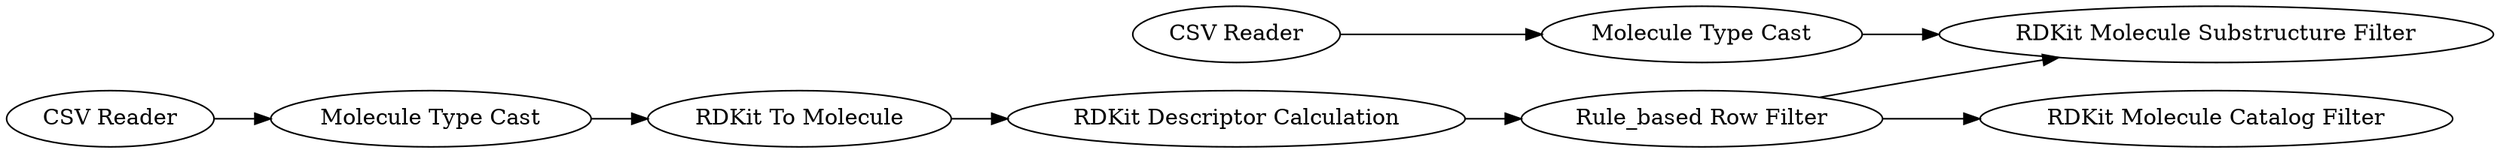 digraph {
	6 -> 3
	7 -> 8
	4 -> 5
	8 -> 9
	3 -> 4
	2 -> 6
	1 -> 2
	4 -> 9
	5 [label="RDKit Molecule Catalog Filter"]
	1 [label="CSV Reader"]
	7 [label="CSV Reader"]
	9 [label="RDKit Molecule Substructure Filter"]
	4 [label="Rule_based Row Filter"]
	6 [label="RDKit To Molecule"]
	8 [label="Molecule Type Cast"]
	3 [label="RDKit Descriptor Calculation"]
	2 [label="Molecule Type Cast"]
	rankdir=LR
}
